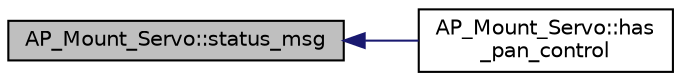 digraph "AP_Mount_Servo::status_msg"
{
 // INTERACTIVE_SVG=YES
  edge [fontname="Helvetica",fontsize="10",labelfontname="Helvetica",labelfontsize="10"];
  node [fontname="Helvetica",fontsize="10",shape=record];
  rankdir="LR";
  Node1 [label="AP_Mount_Servo::status_msg",height=0.2,width=0.4,color="black", fillcolor="grey75", style="filled", fontcolor="black"];
  Node1 -> Node2 [dir="back",color="midnightblue",fontsize="10",style="solid",fontname="Helvetica"];
  Node2 [label="AP_Mount_Servo::has\l_pan_control",height=0.2,width=0.4,color="black", fillcolor="white", style="filled",URL="$classAP__Mount__Servo.html#ad8c675ca12558a439d2c312b2226f51d"];
}
